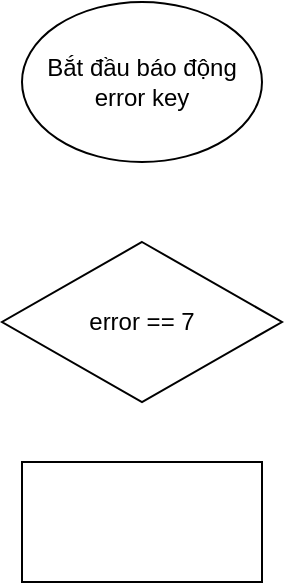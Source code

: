 <mxfile version="21.0.10" type="device"><diagram name="Page-1" id="_AwHQ8BD_b_IXwUjVo6A"><mxGraphModel dx="1050" dy="541" grid="1" gridSize="10" guides="1" tooltips="1" connect="1" arrows="1" fold="1" page="1" pageScale="1" pageWidth="827" pageHeight="1169" math="0" shadow="0"><root><mxCell id="0"/><mxCell id="1" parent="0"/><mxCell id="JbkF_e--ge-lu0waNrb6-1" value="Bắt đầu báo động error key" style="ellipse;whiteSpace=wrap;html=1;" vertex="1" parent="1"><mxGeometry x="340" y="60" width="120" height="80" as="geometry"/></mxCell><mxCell id="JbkF_e--ge-lu0waNrb6-2" value="error == 7" style="rhombus;whiteSpace=wrap;html=1;" vertex="1" parent="1"><mxGeometry x="330" y="180" width="140" height="80" as="geometry"/></mxCell><mxCell id="JbkF_e--ge-lu0waNrb6-3" value="" style="rounded=0;whiteSpace=wrap;html=1;" vertex="1" parent="1"><mxGeometry x="340" y="290" width="120" height="60" as="geometry"/></mxCell></root></mxGraphModel></diagram></mxfile>